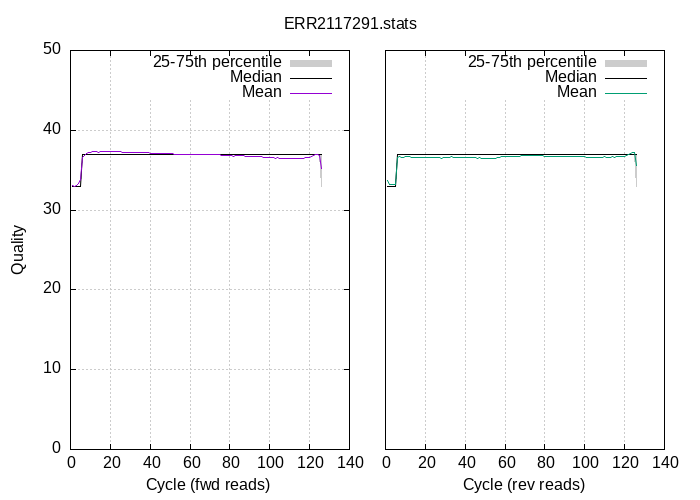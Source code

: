 
            set terminal png size 700,500 truecolor
            set output "ERR2117291-quals2.png"
            set grid xtics ytics y2tics back lc rgb "#cccccc"
            set multiplot
             set rmargin 0; set lmargin 0; set tmargin 0; set bmargin 0; set origin 0.1,0.1; set size 0.4,0.8
            set yrange [0:50]
            set ylabel "Quality"
            set xlabel "Cycle (fwd reads)"
            plot '-' using 1:2:3 with filledcurve lt 1 lc rgb "#cccccc" t '25-75th percentile' , '-' using 1:2 with lines lc rgb "#000000" t 'Median', '-' using 1:2 with lines lt 1 t 'Mean'
        1	33	33
2	33	33
3	33	33
4	33	33
5	33	33
6	37	37
7	37	37
8	37	37
9	37	37
10	37	37
11	37	37
12	37	37
13	37	37
14	37	37
15	37	37
16	37	37
17	37	37
18	37	37
19	37	37
20	37	37
21	37	37
22	37	37
23	37	37
24	37	37
25	37	37
26	37	37
27	37	37
28	37	37
29	37	37
30	37	37
31	37	37
32	37	37
33	37	37
34	37	37
35	37	37
36	37	37
37	37	37
38	37	37
39	37	37
40	37	37
41	37	37
42	37	37
43	37	37
44	37	37
45	37	37
46	37	37
47	37	37
48	37	37
49	37	37
50	37	37
51	37	37
52	37	37
53	37	37
54	37	37
55	37	37
56	37	37
57	37	37
58	37	37
59	37	37
60	37	37
61	37	37
62	37	37
63	37	37
64	37	37
65	37	37
66	37	37
67	37	37
68	37	37
69	37	37
70	37	37
71	37	37
72	37	37
73	37	37
74	37	37
75	37	37
76	37	37
77	37	37
78	37	37
79	37	37
80	37	37
81	37	37
82	37	37
83	37	37
84	37	37
85	37	37
86	37	37
87	37	37
88	37	37
89	37	37
90	37	37
91	37	37
92	37	37
93	37	37
94	37	37
95	37	37
96	37	37
97	37	37
98	37	37
99	37	37
100	37	37
101	37	37
102	37	37
103	37	37
104	37	37
105	37	37
106	37	37
107	37	37
108	37	37
109	37	37
110	37	37
111	37	37
112	37	37
113	37	37
114	37	37
115	37	37
116	37	37
117	37	37
118	37	37
119	37	37
120	37	37
121	37	37
122	37	37
123	37	37
124	37	37
125	37	37
126	33	37
end
1	33
2	33
3	33
4	33
5	33
6	37
7	37
8	37
9	37
10	37
11	37
12	37
13	37
14	37
15	37
16	37
17	37
18	37
19	37
20	37
21	37
22	37
23	37
24	37
25	37
26	37
27	37
28	37
29	37
30	37
31	37
32	37
33	37
34	37
35	37
36	37
37	37
38	37
39	37
40	37
41	37
42	37
43	37
44	37
45	37
46	37
47	37
48	37
49	37
50	37
51	37
52	37
53	37
54	37
55	37
56	37
57	37
58	37
59	37
60	37
61	37
62	37
63	37
64	37
65	37
66	37
67	37
68	37
69	37
70	37
71	37
72	37
73	37
74	37
75	37
76	37
77	37
78	37
79	37
80	37
81	37
82	37
83	37
84	37
85	37
86	37
87	37
88	37
89	37
90	37
91	37
92	37
93	37
94	37
95	37
96	37
97	37
98	37
99	37
100	37
101	37
102	37
103	37
104	37
105	37
106	37
107	37
108	37
109	37
110	37
111	37
112	37
113	37
114	37
115	37
116	37
117	37
118	37
119	37
120	37
121	37
122	37
123	37
124	37
125	37
126	37
end
1	33.05
2	33.01
3	33.12
4	33.31
5	33.81
6	36.54
7	36.89
8	37.07
9	37.23
10	37.26
11	37.30
12	37.31
13	37.31
14	37.28
15	37.29
16	37.31
17	37.32
18	37.31
19	37.32
20	37.29
21	37.31
22	37.31
23	37.30
24	37.30
25	37.29
26	37.26
27	37.22
28	37.25
29	37.20
30	37.18
31	37.21
32	37.21
33	37.21
34	37.21
35	37.20
36	37.20
37	37.18
38	37.16
39	37.17
40	37.15
41	37.15
42	37.10
43	37.04
44	37.05
45	37.10
46	37.10
47	37.10
48	37.09
49	37.07
50	37.05
51	37.04
52	37.02
53	36.99
54	36.98
55	36.98
56	36.99
57	36.97
58	36.98
59	36.98
60	36.99
61	36.98
62	36.96
63	36.96
64	36.98
65	36.97
66	36.98
67	36.97
68	36.97
69	36.95
70	36.95
71	36.94
72	36.94
73	36.93
74	36.93
75	36.92
76	36.87
77	36.87
78	36.86
79	36.86
80	36.86
81	36.84
82	36.77
83	36.81
84	36.82
85	36.81
86	36.80
87	36.81
88	36.77
89	36.74
90	36.72
91	36.70
92	36.69
93	36.69
94	36.67
95	36.67
96	36.67
97	36.65
98	36.64
99	36.63
100	36.64
101	36.64
102	36.58
103	36.50
104	36.54
105	36.52
106	36.50
107	36.52
108	36.50
109	36.50
110	36.48
111	36.45
112	36.45
113	36.48
114	36.50
115	36.51
116	36.50
117	36.52
118	36.60
119	36.62
120	36.62
121	36.69
122	36.83
123	37.01
124	37.03
125	36.89
126	35.23
end

                set origin 0.55,0.1
                set size 0.4,0.8
                unset ytics
                set y2tics mirror
                set yrange [0:50]
                unset ylabel
                set xlabel "Cycle (rev reads)"
                set label "ERR2117291.stats" at screen 0.5,0.95 center noenhanced
                plot '-' using 1:2:3 with filledcurve lt 1 lc rgb "#cccccc" t '25-75th percentile' , '-' using 1:2 with lines lc rgb "#000000" t 'Median', '-' using 1:2 with lines lt 2 t 'Mean'
            1	33	33
2	33	33
3	33	33
4	33	33
5	33	33
6	37	37
7	37	37
8	37	37
9	37	37
10	37	37
11	37	37
12	37	37
13	37	37
14	37	37
15	37	37
16	37	37
17	37	37
18	37	37
19	37	37
20	37	37
21	37	37
22	37	37
23	37	37
24	37	37
25	37	37
26	37	37
27	37	37
28	37	37
29	37	37
30	37	37
31	37	37
32	37	37
33	37	37
34	37	37
35	37	37
36	37	37
37	37	37
38	37	37
39	37	37
40	37	37
41	37	37
42	37	37
43	37	37
44	37	37
45	37	37
46	37	37
47	37	37
48	37	37
49	37	37
50	37	37
51	37	37
52	37	37
53	37	37
54	37	37
55	37	37
56	37	37
57	37	37
58	37	37
59	37	37
60	37	37
61	37	37
62	37	37
63	37	37
64	37	37
65	37	37
66	37	37
67	37	37
68	37	37
69	37	37
70	37	37
71	37	37
72	37	37
73	37	37
74	37	37
75	37	37
76	37	37
77	37	37
78	37	37
79	37	37
80	37	37
81	37	37
82	37	37
83	37	37
84	37	37
85	37	37
86	37	37
87	37	37
88	37	37
89	37	37
90	37	37
91	37	37
92	37	37
93	37	37
94	37	37
95	37	37
96	37	37
97	37	37
98	37	37
99	37	37
100	37	37
101	37	37
102	37	37
103	37	37
104	37	37
105	37	37
106	37	37
107	37	37
108	37	37
109	37	37
110	37	37
111	37	37
112	37	37
113	37	37
114	37	37
115	37	37
116	37	37
117	37	37
118	37	37
119	37	37
120	37	37
121	37	37
122	37	37
123	37	37
124	37	37
125	37	37
126	33	37
end
1	33
2	33
3	33
4	33
5	33
6	37
7	37
8	37
9	37
10	37
11	37
12	37
13	37
14	37
15	37
16	37
17	37
18	37
19	37
20	37
21	37
22	37
23	37
24	37
25	37
26	37
27	37
28	37
29	37
30	37
31	37
32	37
33	37
34	37
35	37
36	37
37	37
38	37
39	37
40	37
41	37
42	37
43	37
44	37
45	37
46	37
47	37
48	37
49	37
50	37
51	37
52	37
53	37
54	37
55	37
56	37
57	37
58	37
59	37
60	37
61	37
62	37
63	37
64	37
65	37
66	37
67	37
68	37
69	37
70	37
71	37
72	37
73	37
74	37
75	37
76	37
77	37
78	37
79	37
80	37
81	37
82	37
83	37
84	37
85	37
86	37
87	37
88	37
89	37
90	37
91	37
92	37
93	37
94	37
95	37
96	37
97	37
98	37
99	37
100	37
101	37
102	37
103	37
104	37
105	37
106	37
107	37
108	37
109	37
110	37
111	37
112	37
113	37
114	37
115	37
116	37
117	37
118	37
119	37
120	37
121	37
122	37
123	37
124	37
125	37
126	37
end
1	33.69
2	33.27
3	33.26
4	33.15
5	33.21
6	36.62
7	36.67
8	36.64
9	36.64
10	36.70
11	36.67
12	36.69
13	36.63
14	36.59
15	36.56
16	36.55
17	36.57
18	36.55
19	36.57
20	36.62
21	36.61
22	36.63
23	36.53
24	36.54
25	36.59
26	36.58
27	36.53
28	36.52
29	36.56
30	36.62
31	36.64
32	36.65
33	36.66
34	36.65
35	36.64
36	36.62
37	36.59
38	36.59
39	36.61
40	36.60
41	36.60
42	36.59
43	36.58
44	36.58
45	36.55
46	36.52
47	36.53
48	36.51
49	36.51
50	36.52
51	36.51
52	36.50
53	36.50
54	36.47
55	36.49
56	36.61
57	36.64
58	36.70
59	36.73
60	36.71
61	36.73
62	36.74
63	36.72
64	36.71
65	36.74
66	36.76
67	36.77
68	36.78
69	36.78
70	36.79
71	36.80
72	36.80
73	36.78
74	36.79
75	36.80
76	36.79
77	36.78
78	36.79
79	36.78
80	36.74
81	36.72
82	36.69
83	36.67
84	36.67
85	36.71
86	36.67
87	36.70
88	36.73
89	36.72
90	36.74
91	36.75
92	36.73
93	36.71
94	36.71
95	36.67
96	36.70
97	36.70
98	36.68
99	36.69
100	36.69
101	36.54
102	36.60
103	36.61
104	36.63
105	36.65
106	36.65
107	36.64
108	36.65
109	36.65
110	36.66
111	36.62
112	36.65
113	36.65
114	36.68
115	36.65
116	36.69
117	36.69
118	36.70
119	36.74
120	36.76
121	36.80
122	36.92
123	37.15
124	37.19
125	37.19
126	35.56
end
